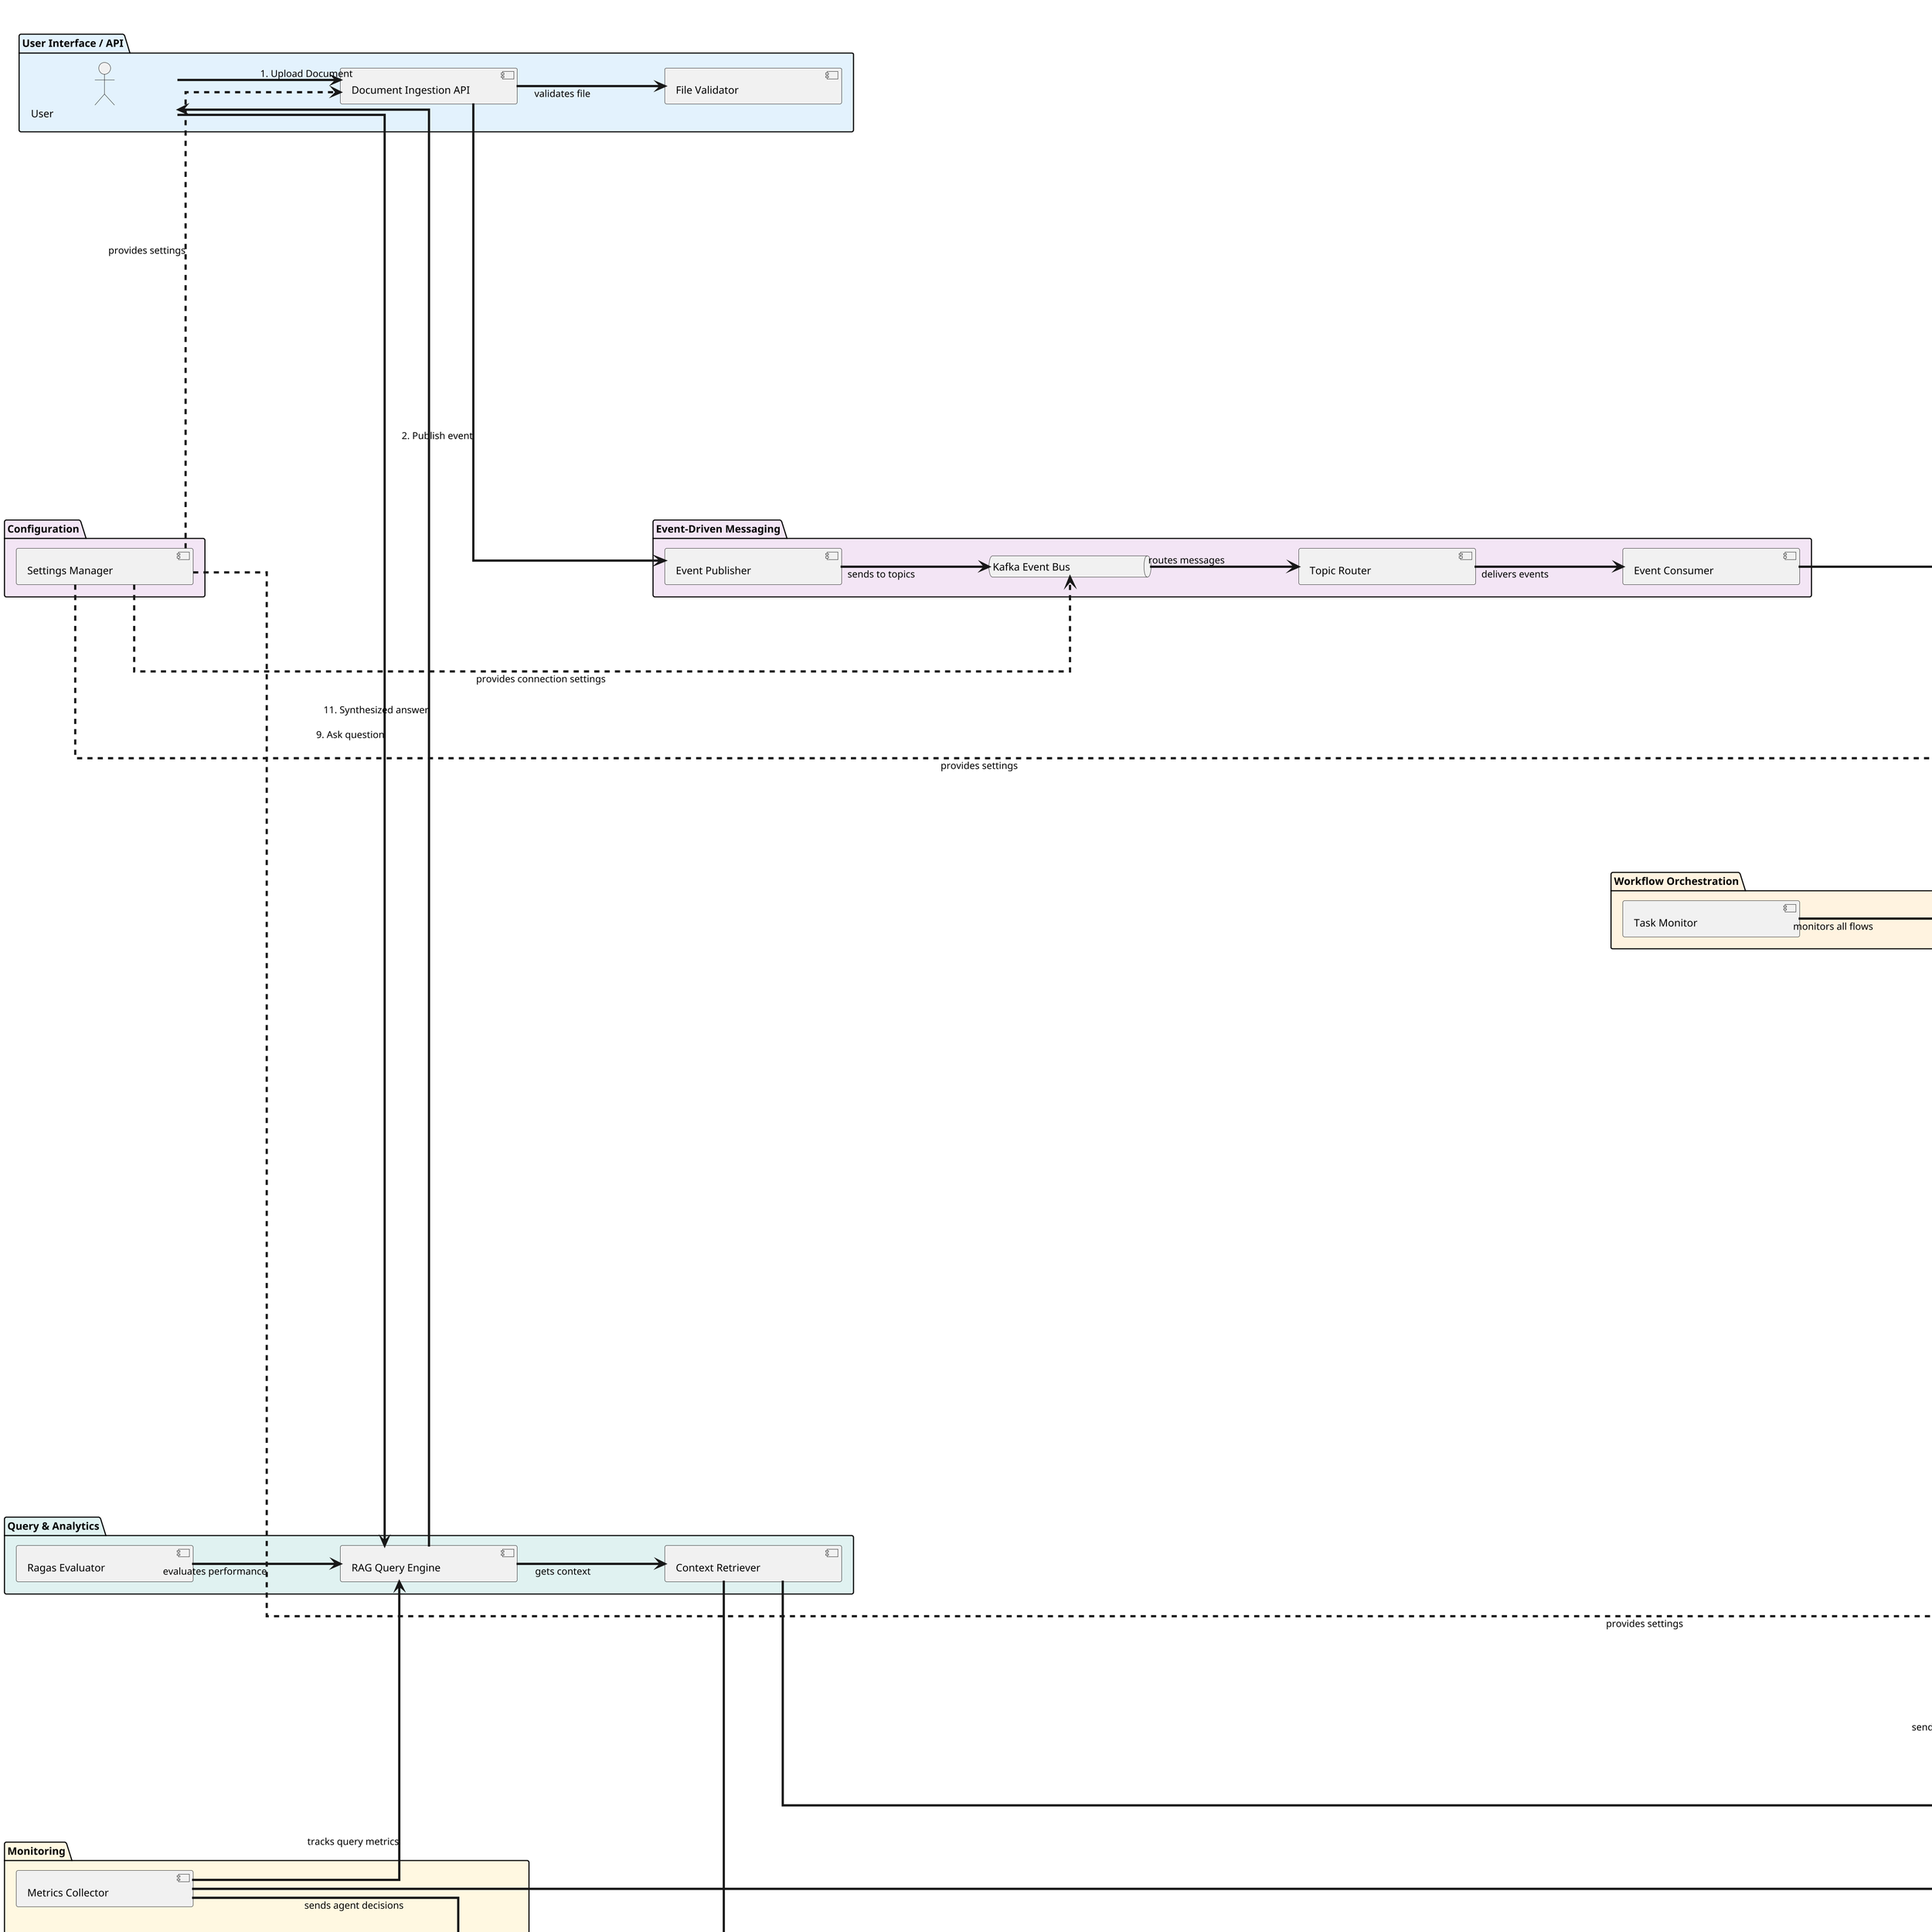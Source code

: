 @startuml

title Scaled Document Processing System - Component Architecture
left to right direction
skinparam linetype ortho
skinparam ranksep 200
skinparam nodesep 200
skinparam classAttributeIconSize 0
skinparam minClassWidth 200
skinparam arrowThickness 3
skinparam dpi 150
' === User Interface Layer ===
package "User Interface / API" #E3F2FD {
  actor User
  [Document Ingestion API] as API
  [File Validator] as Validator
}

' === Messaging Layer ===
package "Event-Driven Messaging" #F3E5F5 {
  queue "Kafka Event Bus" as Kafka
  [Event Publisher] as Publisher
  [Event Consumer] as Consumer
  [Topic Router] as Router
}

' === Orchestration Layer ===
package "Workflow Orchestration" #FFF3E0 {
  [Prefect Orchestrator] as Prefect
  [Flow Manager] as FlowMgr
  [Task Monitor] as Monitor
}

' === Parallel Processing Flows ===
package "Structured Extraction Flow" #FFEBEE {
  [Orchestrator Agent] as OrchestratorAgent
  [Field Discovery Agent] as FieldAgent
  [Extraction Agent Swarm] as ExtractionSwarm
}

package "Document Processing Pipeline" #E1F5FE {
  [Docling Processor] as DoclingProcessor
  [Vision Processor] as VisionProcessor
  [Image Agent] as ImageAgent
}

package "RAG Processing Flow" #FFFDE7 {
  [Semantic Chunker] as Chunker
  [Embedding Service] as EmbeddingService
  [Vector Storage] as VectorStorage
}

' === Data Management ===
package "Data Persistence" #E8F5E8 {
  [Persistence Manager] as PersistMgr
  [Document Repository] as DocRepo
  [Chunk Repository] as ChunkRepo
  [Result Repository] as ResultRepo
}

package "Data Stores" #F5F5F5 {
  database "PostgreSQL\n(Metadata)" as Postgres
  database "ChromaDB\n(Vector Store)" as Chroma
  database "Document Store\n(Files)" as FileStore
}

' === Query & Evaluation Layer ===
package "Query & Analytics" #E0F2F1 {
  [RAG Query Engine] as RAG
  [Ragas Evaluator] as Evaluator
  [Context Retriever] as Retriever
}

' === Monitoring & Observability ===
package "Monitoring" #FFF8E1 {
  [WandB Monitoring] as WandB
  [Metrics Collector] as Metrics
  [Performance Tracker] as Perf
}

' === Configuration ===
package "Configuration" #F3E5F5 {
  [Settings Manager] as Config
}

' === PRIMARY FLOW RELATIONSHIPS ===

' 1. Document Upload Flow
User --> API : 1. Upload Document
API --> Validator : validates file
API --> Publisher : 2. Publish event
Publisher --> Kafka : sends to topics
Kafka --> Router : routes messages
Router --> Consumer : delivers events
Consumer --> Prefect : 3. Triggers workflows

' 2. Parallel Flow Orchestration
Prefect --> FlowMgr : manages flows
FlowMgr --> DoclingProcessor : 4a. Start Document Processing (First)
FlowMgr --> OrchestratorAgent : 4b. Start Structured Extraction (After Docling)
FlowMgr --> Chunker : 4c. Start RAG Processing (After Docling)
Monitor --> Prefect : monitors all flows

' 3. Structured Extraction Flow
OrchestratorAgent --> FieldAgent : collaborates on discovery
OrchestratorAgent --> ExtractionSwarm : deploys for parallel extraction
ImageAgent --> OrchestratorAgent : provides visual analysis
ImageAgent --> FieldAgent : enhances field discovery

' 4. Document Processing Flow (Sequential - First)
DoclingProcessor --> VisionProcessor : uses for image analysis

' 5. Parallel Processing (After Document Processing Complete)
Prefect --> OrchestratorAgent : sends processed document
Prefect --> Chunker : sends processed document

' Image Agent Integration (Unified)
VisionProcessor --> ImageAgent : uses

' 6. RAG Processing Flow (Uses Docling Output)
Chunker --> EmbeddingService : creates embeddings from chunks
EmbeddingService --> VectorStorage : stores vectors

' 7. Data Persistence (All flows converge)
ExtractionSwarm --> PersistMgr : structured results
VectorStorage --> PersistMgr : vector data
Chunker --> PersistMgr : chunks & metadata
OrchestratorAgent --> PersistMgr : schemas
ContentValidator --> PersistMgr : processed documents

' Repository Pattern
PersistMgr --> DocRepo : document operations
PersistMgr --> ChunkRepo : chunk operations  
PersistMgr --> ResultRepo : result operations

' Data Store Connections
DocRepo --> Postgres : metadata
DocRepo --> FileStore : files
ChunkRepo --> Chroma : vectors
ChunkRepo --> Postgres : chunk metadata
ResultRepo --> Postgres : extraction results

' 8. Query Flow
User --> RAG : 9. Ask question
RAG --> Retriever : gets context
Retriever --> ChunkRepo : 10a. Retrieve chunks
Retriever --> DocRepo : 10b. Get metadata
RAG --> User : 11. Synthesized answer

' 9. Evaluation & Monitoring
Evaluator --> RAG : evaluates performance
Metrics --> ExtractionSwarm : tracks extraction metrics
Metrics --> RAG : tracks query metrics
Perf --> WandB : sends performance data
Metrics --> WandB : sends agent decisions

' Configuration Dependencies
Config ..> API : provides settings
Config ..> Prefect : provides settings
Config ..> PersistMgr : provides settings
Config ..> Kafka : provides connection settings

@enduml